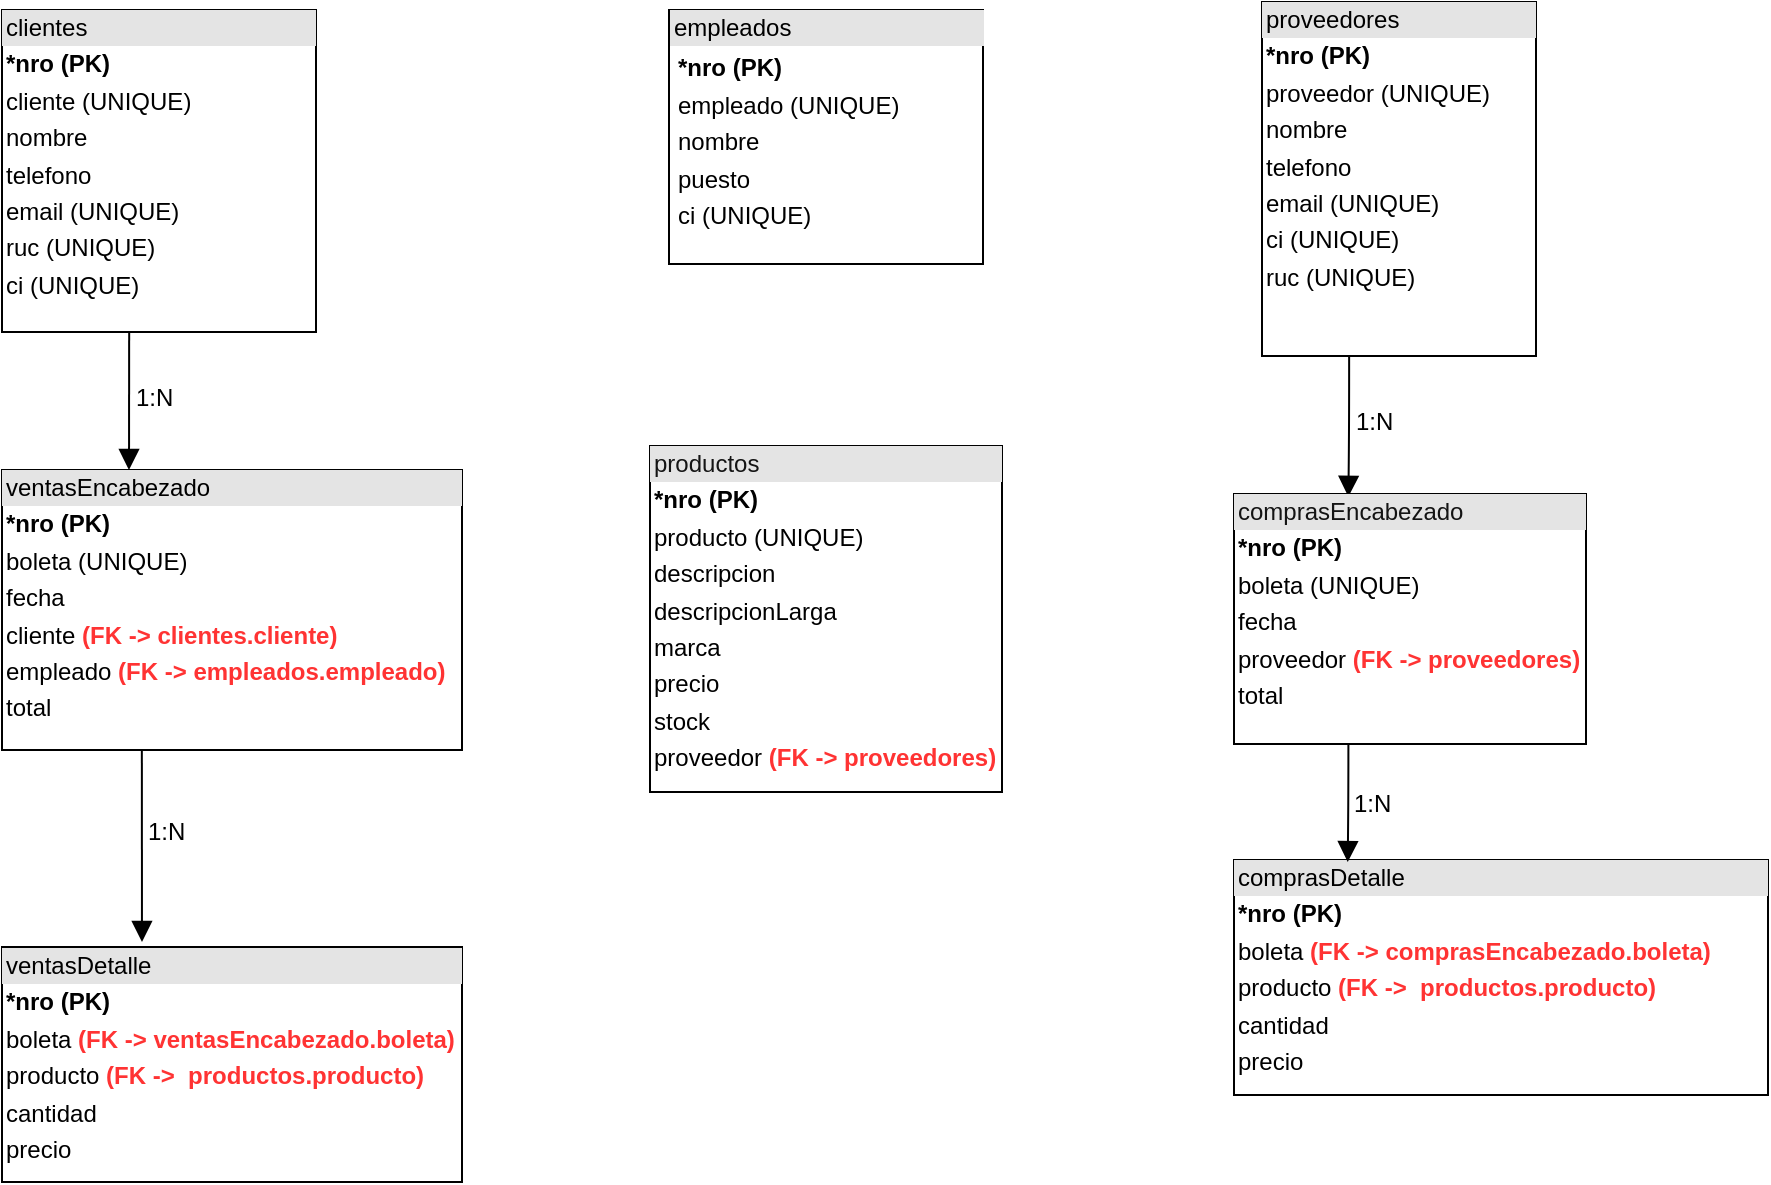 <mxfile version="26.0.16">
  <diagram name="Página-1" id="qBkgcTsKBcJQohdeti7l">
    <mxGraphModel dx="1647" dy="715" grid="0" gridSize="10" guides="1" tooltips="1" connect="1" arrows="1" fold="1" page="0" pageScale="1" pageWidth="827" pageHeight="1169" math="0" shadow="0">
      <root>
        <mxCell id="0" />
        <mxCell id="1" parent="0" />
        <mxCell id="ve465M_cnQb_Jyh_unpd-12" value="&lt;div style=&quot;box-sizing: border-box; width: 100%; background: rgb(228, 228, 228); padding: 2px;&quot;&gt;clientes&lt;/div&gt;&lt;div style=&quot;box-sizing: border-box; width: 100%; background-image: initial; background-position: initial; background-size: initial; background-repeat: initial; background-attachment: initial; background-origin: initial; background-clip: initial; padding: 2px;&quot;&gt;&lt;b&gt;*nro (PK)&lt;/b&gt;&lt;/div&gt;&lt;div style=&quot;box-sizing: border-box; width: 100%; background-image: initial; background-position: initial; background-size: initial; background-repeat: initial; background-attachment: initial; background-origin: initial; background-clip: initial; padding: 2px;&quot;&gt;cliente (UNIQUE)&lt;/div&gt;&lt;div style=&quot;box-sizing: border-box; width: 100%; background-image: initial; background-position: initial; background-size: initial; background-repeat: initial; background-attachment: initial; background-origin: initial; background-clip: initial; padding: 2px;&quot;&gt;nombre&lt;/div&gt;&lt;div style=&quot;box-sizing: border-box; width: 100%; background-image: initial; background-position: initial; background-size: initial; background-repeat: initial; background-attachment: initial; background-origin: initial; background-clip: initial; padding: 2px;&quot;&gt;telefono&lt;/div&gt;&lt;div style=&quot;box-sizing: border-box; width: 100%; background-image: initial; background-position: initial; background-size: initial; background-repeat: initial; background-attachment: initial; background-origin: initial; background-clip: initial; padding: 2px;&quot;&gt;email (UNIQUE)&lt;/div&gt;&lt;div style=&quot;box-sizing: border-box; width: 100%; background-image: initial; background-position: initial; background-size: initial; background-repeat: initial; background-attachment: initial; background-origin: initial; background-clip: initial; padding: 2px;&quot;&gt;ruc (UNIQUE)&lt;/div&gt;&lt;div style=&quot;box-sizing: border-box; width: 100%; background-image: initial; background-position: initial; background-size: initial; background-repeat: initial; background-attachment: initial; background-origin: initial; background-clip: initial; padding: 2px;&quot;&gt;ci (UNIQUE)&lt;/div&gt;" style="verticalAlign=top;align=left;overflow=fill;html=1;whiteSpace=wrap;rotation=0;" vertex="1" parent="1">
          <mxGeometry x="-395" y="40" width="157" height="161" as="geometry" />
        </mxCell>
        <mxCell id="ve465M_cnQb_Jyh_unpd-14" value="&lt;div style=&quot;box-sizing: border-box; width: 100%; background: rgb(228, 228, 228); padding: 2px;&quot;&gt;ventasEncabezado&lt;/div&gt;&lt;div style=&quot;box-sizing: border-box; width: 100%; background-image: initial; background-position: initial; background-size: initial; background-repeat: initial; background-attachment: initial; background-origin: initial; background-clip: initial; padding: 2px;&quot;&gt;&lt;b&gt;*nro (PK)&lt;/b&gt;&lt;/div&gt;&lt;div style=&quot;box-sizing: border-box; width: 100%; background-image: initial; background-position: initial; background-size: initial; background-repeat: initial; background-attachment: initial; background-origin: initial; background-clip: initial; padding: 2px;&quot;&gt;boleta (UNIQUE)&lt;/div&gt;&lt;div style=&quot;box-sizing: border-box; width: 100%; background-image: initial; background-position: initial; background-size: initial; background-repeat: initial; background-attachment: initial; background-origin: initial; background-clip: initial; padding: 2px;&quot;&gt;fecha&lt;/div&gt;&lt;div style=&quot;box-sizing: border-box; width: 100%; background-image: initial; background-position: initial; background-size: initial; background-repeat: initial; background-attachment: initial; background-origin: initial; background-clip: initial; padding: 2px;&quot;&gt;cliente &lt;font style=&quot;color: rgb(255, 51, 51);&quot;&gt;&lt;b&gt;(FK -&amp;gt; clientes.cliente)&lt;/b&gt;&lt;/font&gt;&lt;/div&gt;&lt;div style=&quot;box-sizing: border-box; width: 100%; background-image: initial; background-position: initial; background-size: initial; background-repeat: initial; background-attachment: initial; background-origin: initial; background-clip: initial; padding: 2px;&quot;&gt;empleado &lt;font style=&quot;color: rgb(255, 51, 51);&quot;&gt;&lt;b&gt;(FK -&amp;gt; empleados.empleado)&lt;/b&gt;&lt;/font&gt;&lt;/div&gt;&lt;div style=&quot;box-sizing: border-box; width: 100%; background-image: initial; background-position: initial; background-size: initial; background-repeat: initial; background-attachment: initial; background-origin: initial; background-clip: initial; padding: 2px;&quot;&gt;total&lt;/div&gt;" style="verticalAlign=top;align=left;overflow=fill;html=1;whiteSpace=wrap;rotation=0;" vertex="1" parent="1">
          <mxGeometry x="-395" y="270" width="230" height="140" as="geometry" />
        </mxCell>
        <mxCell id="ve465M_cnQb_Jyh_unpd-15" value="&lt;div style=&quot;box-sizing: border-box; width: 100%; background: rgb(228, 228, 228); padding: 2px;&quot;&gt;ventasDetalle&lt;/div&gt;&lt;div style=&quot;box-sizing: border-box; width: 100%; background-image: initial; background-position: initial; background-size: initial; background-repeat: initial; background-attachment: initial; background-origin: initial; background-clip: initial; padding: 2px;&quot;&gt;&lt;b&gt;*nro (PK)&lt;/b&gt;&lt;/div&gt;&lt;div style=&quot;box-sizing: border-box; width: 100%; background-image: initial; background-position: initial; background-size: initial; background-repeat: initial; background-attachment: initial; background-origin: initial; background-clip: initial; padding: 2px;&quot;&gt;boleta &lt;font style=&quot;color: rgb(255, 51, 51);&quot;&gt;&lt;b&gt;(FK -&amp;gt; ventasEncabezado.boleta)&lt;/b&gt;&lt;/font&gt;&lt;/div&gt;&lt;div style=&quot;box-sizing: border-box; width: 100%; background-image: initial; background-position: initial; background-size: initial; background-repeat: initial; background-attachment: initial; background-origin: initial; background-clip: initial; padding: 2px;&quot;&gt;producto &lt;font style=&quot;color: rgb(255, 51, 51);&quot;&gt;&lt;b&gt;(FK -&amp;gt;&amp;nbsp; productos.producto)&lt;/b&gt;&lt;/font&gt;&lt;/div&gt;&lt;div style=&quot;box-sizing: border-box; width: 100%; background-image: initial; background-position: initial; background-size: initial; background-repeat: initial; background-attachment: initial; background-origin: initial; background-clip: initial; padding: 2px;&quot;&gt;cantidad&lt;/div&gt;&lt;div style=&quot;box-sizing: border-box; width: 100%; background-image: initial; background-position: initial; background-size: initial; background-repeat: initial; background-attachment: initial; background-origin: initial; background-clip: initial; padding: 2px;&quot;&gt;precio&lt;/div&gt;" style="verticalAlign=top;align=left;overflow=fill;html=1;whiteSpace=wrap;rotation=0;" vertex="1" parent="1">
          <mxGeometry x="-395" y="508.5" width="230" height="117.5" as="geometry" />
        </mxCell>
        <mxCell id="ve465M_cnQb_Jyh_unpd-16" value="&lt;div style=&quot;box-sizing: border-box; width: 100%; background: rgb(228, 228, 228); padding: 2px;&quot;&gt;&lt;span style=&quot;background-color: transparent;&quot;&gt;proveedores&lt;/span&gt;&lt;span style=&quot;color: rgba(0, 0, 0, 0); font-family: monospace; font-size: 0px; text-wrap-mode: nowrap; background-color: transparent;&quot;&gt;%3CmxGraphModel%3E%3Croot%3E%3CmxCell%20id%3D%220%22%2F%3E%3CmxCell%20id%3D%221%22%20parent%3D%220%22%2F%3E%3CmxCell%20id%3D%222%22%20value%3D%22%26lt%3Bdiv%20style%3D%26quot%3Bbox-sizing%3A%20border-box%3B%20width%3A%20100%25%3B%20background%3A%20rgb(228%2C%20228%2C%20228)%3B%20padding%3A%202px%3B%26quot%3B%26gt%3BventasEncabezado%26lt%3B%2Fdiv%26gt%3B%26lt%3Bdiv%20style%3D%26quot%3Bbox-sizing%3A%20border-box%3B%20width%3A%20100%25%3B%20background-image%3A%20initial%3B%20background-position%3A%20initial%3B%20background-size%3A%20initial%3B%20background-repeat%3A%20initial%3B%20background-attachment%3A%20initial%3B%20background-origin%3A%20initial%3B%20background-clip%3A%20initial%3B%20padding%3A%202px%3B%26quot%3B%26gt%3B*nro%26amp%3Bnbsp%3B%26lt%3B%2Fdiv%26gt%3B%26lt%3Bdiv%20style%3D%26quot%3Bbox-sizing%3A%20border-box%3B%20width%3A%20100%25%3B%20background-image%3A%20initial%3B%20background-position%3A%20initial%3B%20background-size%3A%20initial%3B%20background-repeat%3A%20initial%3B%20background-attachment%3A%20initial%3B%20background-origin%3A%20initial%3B%20background-clip%3A%20initial%3B%20padding%3A%202px%3B%26quot%3B%26gt%3Bboleta%20(UNIQUE)%26lt%3B%2Fdiv%26gt%3B%26lt%3Bdiv%20style%3D%26quot%3Bbox-sizing%3A%20border-box%3B%20width%3A%20100%25%3B%20background-image%3A%20initial%3B%20background-position%3A%20initial%3B%20background-size%3A%20initial%3B%20background-repeat%3A%20initial%3B%20background-attachment%3A%20initial%3B%20background-origin%3A%20initial%3B%20background-clip%3A%20initial%3B%20padding%3A%202px%3B%26quot%3B%26gt%3Bfecha%26lt%3B%2Fdiv%26gt%3B%26lt%3Bdiv%20style%3D%26quot%3Bbox-sizing%3A%20border-box%3B%20width%3A%20100%25%3B%20background-image%3A%20initial%3B%20background-position%3A%20initial%3B%20background-size%3A%20initial%3B%20background-repeat%3A%20initial%3B%20background-attachment%3A%20initial%3B%20background-origin%3A%20initial%3B%20background-clip%3A%20initial%3B%20padding%3A%202px%3B%26quot%3B%26gt%3Bcliente%20(FK%20-%26amp%3Bgt%3B%20clientes.clliente)%26lt%3B%2Fdiv%26gt%3B%26lt%3Bdiv%20style%3D%26quot%3Bbox-sizing%3A%20border-box%3B%20width%3A%20100%25%3B%20background-image%3A%20initial%3B%20background-position%3A%20initial%3B%20background-size%3A%20initial%3B%20background-repeat%3A%20initial%3B%20background-attachment%3A%20initial%3B%20background-origin%3A%20initial%3B%20background-clip%3A%20initial%3B%20padding%3A%202px%3B%26quot%3B%26gt%3Bempleado%20(FK%20-%26amp%3Bgt%3B%20empleados.empleado)%26lt%3B%2Fdiv%26gt%3B%26lt%3Bdiv%20style%3D%26quot%3Bbox-sizing%3A%20border-box%3B%20width%3A%20100%25%3B%20background-image%3A%20initial%3B%20background-position%3A%20initial%3B%20background-size%3A%20initial%3B%20background-repeat%3A%20initial%3B%20background-attachment%3A%20initial%3B%20background-origin%3A%20initial%3B%20background-clip%3A%20initial%3B%20padding%3A%202px%3B%26quot%3B%26gt%3Btotal%26lt%3B%2Fdiv%26gt%3B%22%20style%3D%22verticalAlign%3Dtop%3Balign%3Dleft%3Boverflow%3Dfill%3Bhtml%3D1%3BwhiteSpace%3Dwrap%3Brotation%3D0%3B%22%20vertex%3D%221%22%20parent%3D%221%22%3E%3CmxGeometry%20x%3D%22-395%22%20y%3D%22238%22%20width%3D%22260%22%20height%3D%22173%22%20as%3D%22geometry%22%2F%3E%3C%2FmxCell%3E%3C%2Froot%3E%3C%2FmxGraphModel%3Epr&lt;/span&gt;&lt;/div&gt;&lt;div style=&quot;box-sizing: border-box; width: 100%; background-image: initial; background-position: initial; background-size: initial; background-repeat: initial; background-attachment: initial; background-origin: initial; background-clip: initial; padding: 2px;&quot;&gt;&lt;b&gt;*nro (PK)&lt;/b&gt;&lt;/div&gt;&lt;div style=&quot;box-sizing: border-box; width: 100%; background-image: initial; background-position: initial; background-size: initial; background-repeat: initial; background-attachment: initial; background-origin: initial; background-clip: initial; padding: 2px;&quot;&gt;proveedor (UNIQUE)&lt;/div&gt;&lt;div style=&quot;box-sizing: border-box; width: 100%; background-image: initial; background-position: initial; background-size: initial; background-repeat: initial; background-attachment: initial; background-origin: initial; background-clip: initial; padding: 2px;&quot;&gt;nombre&amp;nbsp;&lt;/div&gt;&lt;div style=&quot;box-sizing: border-box; width: 100%; background-image: initial; background-position: initial; background-size: initial; background-repeat: initial; background-attachment: initial; background-origin: initial; background-clip: initial; padding: 2px;&quot;&gt;telefono&lt;/div&gt;&lt;div style=&quot;box-sizing: border-box; width: 100%; background-image: initial; background-position: initial; background-size: initial; background-repeat: initial; background-attachment: initial; background-origin: initial; background-clip: initial; padding: 2px;&quot;&gt;email (UNIQUE)&lt;/div&gt;&lt;div style=&quot;box-sizing: border-box; width: 100%; background-image: initial; background-position: initial; background-size: initial; background-repeat: initial; background-attachment: initial; background-origin: initial; background-clip: initial; padding: 2px;&quot;&gt;ci (UNIQUE)&lt;/div&gt;&lt;div style=&quot;box-sizing: border-box; width: 100%; background-image: initial; background-position: initial; background-size: initial; background-repeat: initial; background-attachment: initial; background-origin: initial; background-clip: initial; padding: 2px;&quot;&gt;ruc (UNIQUE)&lt;/div&gt;" style="verticalAlign=top;align=left;overflow=fill;html=1;whiteSpace=wrap;rotation=0;" vertex="1" parent="1">
          <mxGeometry x="235" y="36" width="137" height="177" as="geometry" />
        </mxCell>
        <mxCell id="ve465M_cnQb_Jyh_unpd-17" value="&lt;div style=&quot;box-sizing: border-box; width: 100%; background: rgb(228, 228, 228); padding: 2px;&quot;&gt;&lt;span style=&quot;background-color: transparent;&quot;&gt;&lt;font style=&quot;color: rgb(20, 20, 20);&quot;&gt;productos&lt;/font&gt;&lt;/span&gt;&lt;span style=&quot;color: rgba(0, 0, 0, 0); font-family: monospace; font-size: 0px; text-wrap-mode: nowrap; background-color: transparent;&quot;&gt;%3CmxGraphModel%3E%3Croot%3E%3CmxCell%20id%3D%220%22%2F%3E%3CmxCell%20id%3D%221%22%20parent%3D%220%22%2F%3E%3CmxCell%20id%3D%222%22%20value%3D%22%26lt%3Bdiv%20style%3D%26quot%3Bbox-sizing%3A%20border-box%3B%20width%3A%20100%25%3B%20background%3A%20rgb(228%2C%20228%2C%20228)%3B%20padding%3A%202px%3B%26quot%3B%26gt%3BventasEncabezado%26lt%3B%2Fdiv%26gt%3B%26lt%3Bdiv%20style%3D%26quot%3Bbox-sizing%3A%20border-box%3B%20width%3A%20100%25%3B%20background-image%3A%20initial%3B%20background-position%3A%20initial%3B%20background-size%3A%20initial%3B%20background-repeat%3A%20initial%3B%20background-attachment%3A%20initial%3B%20background-origin%3A%20initial%3B%20background-clip%3A%20initial%3B%20padding%3A%202px%3B%26quot%3B%26gt%3B*nro%26amp%3Bnbsp%3B%26lt%3B%2Fdiv%26gt%3B%26lt%3Bdiv%20style%3D%26quot%3Bbox-sizing%3A%20border-box%3B%20width%3A%20100%25%3B%20background-image%3A%20initial%3B%20background-position%3A%20initial%3B%20background-size%3A%20initial%3B%20background-repeat%3A%20initial%3B%20background-attachment%3A%20initial%3B%20background-origin%3A%20initial%3B%20background-clip%3A%20initial%3B%20padding%3A%202px%3B%26quot%3B%26gt%3Bboleta%20(UNIQUE)%26lt%3B%2Fdiv%26gt%3B%26lt%3Bdiv%20style%3D%26quot%3Bbox-sizing%3A%20border-box%3B%20width%3A%20100%25%3B%20background-image%3A%20initial%3B%20background-position%3A%20initial%3B%20background-size%3A%20initial%3B%20background-repeat%3A%20initial%3B%20background-attachment%3A%20initial%3B%20background-origin%3A%20initial%3B%20background-clip%3A%20initial%3B%20padding%3A%202px%3B%26quot%3B%26gt%3Bfecha%26lt%3B%2Fdiv%26gt%3B%26lt%3Bdiv%20style%3D%26quot%3Bbox-sizing%3A%20border-box%3B%20width%3A%20100%25%3B%20background-image%3A%20initial%3B%20background-position%3A%20initial%3B%20background-size%3A%20initial%3B%20background-repeat%3A%20initial%3B%20background-attachment%3A%20initial%3B%20background-origin%3A%20initial%3B%20background-clip%3A%20initial%3B%20padding%3A%202px%3B%26quot%3B%26gt%3Bcliente%20(FK%20-%26amp%3Bgt%3B%20clientes.clliente)%26lt%3B%2Fdiv%26gt%3B%26lt%3Bdiv%20style%3D%26quot%3Bbox-sizing%3A%20border-box%3B%20width%3A%20100%25%3B%20background-image%3A%20initial%3B%20background-position%3A%20initial%3B%20background-size%3A%20initial%3B%20background-repeat%3A%20initial%3B%20background-attachment%3A%20initial%3B%20background-origin%3A%20initial%3B%20background-clip%3A%20initial%3B%20padding%3A%202px%3B%26quot%3B%26gt%3Bempleado%20(FK%20-%26amp%3Bgt%3B%20empleados.empleado)%26lt%3B%2Fdiv%26gt%3B%26lt%3Bdiv%20style%3D%26quot%3Bbox-sizing%3A%20border-box%3B%20width%3A%20100%25%3B%20background-image%3A%20initial%3B%20background-position%3A%20initial%3B%20background-size%3A%20initial%3B%20background-repeat%3A%20initial%3B%20background-attachment%3A%20initial%3B%20background-origin%3A%20initial%3B%20background-clip%3A%20initial%3B%20padding%3A%202px%3B%26quot%3B%26gt%3Btotal%26lt%3B%2Fdiv%26gt%3B%22%20style%3D%22verticalAlign%3Dtop%3Balign%3Dleft%3Boverflow%3Dfill%3Bhtml%3D1%3BwhiteSpace%3Dwrap%3Brotation%3D0%3B%22%20vertex%3D%221%22%20parent%3D%221%22%3E%3CmxGeometry%20x%3D%22-395%22%20y%3D%22238%22%20width%3D%22260%22%20height%3D%22173%22%20as%3D%22geometry%22%2F%3E%3C%2FmxCell%3E%3C%2Froot%3E%3C%2FmxGraphModel%3Epr&lt;/span&gt;&lt;/div&gt;&lt;div style=&quot;box-sizing: border-box; width: 100%; background-image: initial; background-position: initial; background-size: initial; background-repeat: initial; background-attachment: initial; background-origin: initial; background-clip: initial; padding: 2px;&quot;&gt;&lt;b&gt;*nro (PK)&lt;/b&gt;&lt;/div&gt;&lt;div style=&quot;box-sizing: border-box; width: 100%; background-image: initial; background-position: initial; background-size: initial; background-repeat: initial; background-attachment: initial; background-origin: initial; background-clip: initial; padding: 2px;&quot;&gt;producto (UNIQUE)&lt;/div&gt;&lt;div style=&quot;box-sizing: border-box; width: 100%; background-image: initial; background-position: initial; background-size: initial; background-repeat: initial; background-attachment: initial; background-origin: initial; background-clip: initial; padding: 2px;&quot;&gt;descripcion&lt;/div&gt;&lt;div style=&quot;box-sizing: border-box; width: 100%; background-image: initial; background-position: initial; background-size: initial; background-repeat: initial; background-attachment: initial; background-origin: initial; background-clip: initial; padding: 2px;&quot;&gt;descripcionLarga&lt;/div&gt;&lt;div style=&quot;box-sizing: border-box; width: 100%; background-image: initial; background-position: initial; background-size: initial; background-repeat: initial; background-attachment: initial; background-origin: initial; background-clip: initial; padding: 2px;&quot;&gt;marca&lt;/div&gt;&lt;div style=&quot;box-sizing: border-box; width: 100%; background-image: initial; background-position: initial; background-size: initial; background-repeat: initial; background-attachment: initial; background-origin: initial; background-clip: initial; padding: 2px;&quot;&gt;precio&lt;/div&gt;&lt;div style=&quot;box-sizing: border-box; width: 100%; background-image: initial; background-position: initial; background-size: initial; background-repeat: initial; background-attachment: initial; background-origin: initial; background-clip: initial; padding: 2px;&quot;&gt;stock&lt;/div&gt;&lt;div style=&quot;box-sizing: border-box; width: 100%; background-image: initial; background-position: initial; background-size: initial; background-repeat: initial; background-attachment: initial; background-origin: initial; background-clip: initial; padding: 2px;&quot;&gt;proveedor &lt;font style=&quot;color: rgb(255, 51, 51);&quot;&gt;&lt;b&gt;(FK -&amp;gt; proveedores)&lt;/b&gt;&lt;/font&gt;&lt;/div&gt;" style="verticalAlign=top;align=left;overflow=fill;html=1;whiteSpace=wrap;rotation=0;" vertex="1" parent="1">
          <mxGeometry x="-71" y="258" width="176" height="173" as="geometry" />
        </mxCell>
        <mxCell id="ve465M_cnQb_Jyh_unpd-20" value="1:N" style="endArrow=block;endFill=1;html=1;edgeStyle=orthogonalEdgeStyle;align=left;verticalAlign=top;rounded=0;fontSize=12;startSize=8;endSize=8;curved=1;exitX=0.405;exitY=0.997;exitDx=0;exitDy=0;exitPerimeter=0;entryX=0.276;entryY=0;entryDx=0;entryDy=0;entryPerimeter=0;" edge="1" parent="1" source="ve465M_cnQb_Jyh_unpd-12" target="ve465M_cnQb_Jyh_unpd-14">
          <mxGeometry x="-0.455" y="1" relative="1" as="geometry">
            <mxPoint x="-331" y="199" as="sourcePoint" />
            <mxPoint x="-331" y="265" as="targetPoint" />
            <mxPoint as="offset" />
          </mxGeometry>
        </mxCell>
        <mxCell id="ve465M_cnQb_Jyh_unpd-22" value="1:N" style="endArrow=block;endFill=1;html=1;edgeStyle=orthogonalEdgeStyle;align=left;verticalAlign=top;rounded=0;fontSize=12;startSize=8;endSize=8;curved=1;exitX=0.304;exitY=1;exitDx=0;exitDy=0;exitPerimeter=0;" edge="1" parent="1" source="ve465M_cnQb_Jyh_unpd-14">
          <mxGeometry x="-0.455" y="1" relative="1" as="geometry">
            <mxPoint x="-325" y="440" as="sourcePoint" />
            <mxPoint x="-325" y="506" as="targetPoint" />
            <mxPoint as="offset" />
          </mxGeometry>
        </mxCell>
        <mxCell id="ve465M_cnQb_Jyh_unpd-24" value="1:N" style="endArrow=block;endFill=1;html=1;edgeStyle=orthogonalEdgeStyle;align=left;verticalAlign=top;rounded=0;fontSize=12;startSize=8;endSize=8;curved=1;exitX=0.318;exitY=0.998;exitDx=0;exitDy=0;exitPerimeter=0;entryX=0.325;entryY=0.011;entryDx=0;entryDy=0;entryPerimeter=0;" edge="1" parent="1" source="ve465M_cnQb_Jyh_unpd-16" target="ve465M_cnQb_Jyh_unpd-27">
          <mxGeometry x="-0.455" y="1" relative="1" as="geometry">
            <mxPoint x="-30" y="440" as="sourcePoint" />
            <mxPoint x="-30" y="506" as="targetPoint" />
            <mxPoint as="offset" />
          </mxGeometry>
        </mxCell>
        <mxCell id="ve465M_cnQb_Jyh_unpd-26" value="&lt;div style=&quot;box-sizing: border-box; width: 100%; background: rgb(228, 228, 228); padding: 2px;&quot;&gt;empleados&lt;/div&gt;&lt;div style=&quot;box-sizing: border-box; width: 100%; background-image: initial; background-position: initial; background-size: initial; background-repeat: initial; background-attachment: initial; background-origin: initial; background-clip: initial; padding: 2px;&quot;&gt;&lt;div style=&quot;background-image: initial; background-position: initial; background-size: initial; background-repeat: initial; background-attachment: initial; background-origin: initial; background-clip: initial; box-sizing: border-box; width: 260px; padding: 2px;&quot;&gt;&lt;b&gt;*nro (PK)&lt;/b&gt;&lt;/div&gt;&lt;div style=&quot;background-image: initial; background-position: initial; background-size: initial; background-repeat: initial; background-attachment: initial; background-origin: initial; background-clip: initial; box-sizing: border-box; width: 260px; padding: 2px;&quot;&gt;empleado (UNIQUE)&lt;/div&gt;&lt;div style=&quot;background-image: initial; background-position: initial; background-size: initial; background-repeat: initial; background-attachment: initial; background-origin: initial; background-clip: initial; box-sizing: border-box; width: 260px; padding: 2px;&quot;&gt;nombre&amp;nbsp;&lt;/div&gt;&lt;div style=&quot;background-image: initial; background-position: initial; background-size: initial; background-repeat: initial; background-attachment: initial; background-origin: initial; background-clip: initial; box-sizing: border-box; width: 260px; padding: 2px;&quot;&gt;puesto&lt;/div&gt;&lt;div style=&quot;background-image: initial; background-position: initial; background-size: initial; background-repeat: initial; background-attachment: initial; background-origin: initial; background-clip: initial; box-sizing: border-box; width: 260px; padding: 2px;&quot;&gt;ci (UNIQUE)&lt;/div&gt;&lt;/div&gt;" style="verticalAlign=top;align=left;overflow=fill;html=1;whiteSpace=wrap;rotation=0;" vertex="1" parent="1">
          <mxGeometry x="-61.5" y="40" width="157" height="127" as="geometry" />
        </mxCell>
        <mxCell id="ve465M_cnQb_Jyh_unpd-27" value="&lt;div style=&quot;box-sizing: border-box; width: 100%; background: rgb(228, 228, 228); padding: 2px;&quot;&gt;&lt;span style=&quot;background-color: transparent;&quot;&gt;&lt;font style=&quot;color: rgb(20, 20, 20);&quot;&gt;comprasEncabezado&lt;/font&gt;&lt;/span&gt;&lt;span style=&quot;color: rgba(0, 0, 0, 0); font-family: monospace; font-size: 0px; text-wrap-mode: nowrap; background-color: transparent;&quot;&gt;%3CmxGraphModel%3E%3Croot%3E%3CmxCell%20id%3D%220%22%2F%3E%3CmxCell%20id%3D%221%22%20parent%3D%220%22%2F%3E%3CmxCell%20id%3D%222%22%20value%3D%22%26lt%3Bdiv%20style%3D%26quot%3Bbox-sizing%3A%20border-box%3B%20width%3A%20100%25%3B%20background%3A%20rgb(228%2C%20228%2C%20228)%3B%20padding%3A%202px%3B%26quot%3B%26gt%3BventasEncabezado%26lt%3B%2Fdiv%26gt%3B%26lt%3Bdiv%20style%3D%26quot%3Bbox-sizing%3A%20border-box%3B%20width%3A%20100%25%3B%20background-image%3A%20initial%3B%20background-position%3A%20initial%3B%20background-size%3A%20initial%3B%20background-repeat%3A%20initial%3B%20background-attachment%3A%20initial%3B%20background-origin%3A%20initial%3B%20background-clip%3A%20initial%3B%20padding%3A%202px%3B%26quot%3B%26gt%3B*nro%26amp%3Bnbsp%3B%26lt%3B%2Fdiv%26gt%3B%26lt%3Bdiv%20style%3D%26quot%3Bbox-sizing%3A%20border-box%3B%20width%3A%20100%25%3B%20background-image%3A%20initial%3B%20background-position%3A%20initial%3B%20background-size%3A%20initial%3B%20background-repeat%3A%20initial%3B%20background-attachment%3A%20initial%3B%20background-origin%3A%20initial%3B%20background-clip%3A%20initial%3B%20padding%3A%202px%3B%26quot%3B%26gt%3Bboleta%20(UNIQUE)%26lt%3B%2Fdiv%26gt%3B%26lt%3Bdiv%20style%3D%26quot%3Bbox-sizing%3A%20border-box%3B%20width%3A%20100%25%3B%20background-image%3A%20initial%3B%20background-position%3A%20initial%3B%20background-size%3A%20initial%3B%20background-repeat%3A%20initial%3B%20background-attachment%3A%20initial%3B%20background-origin%3A%20initial%3B%20background-clip%3A%20initial%3B%20padding%3A%202px%3B%26quot%3B%26gt%3Bfecha%26lt%3B%2Fdiv%26gt%3B%26lt%3Bdiv%20style%3D%26quot%3Bbox-sizing%3A%20border-box%3B%20width%3A%20100%25%3B%20background-image%3A%20initial%3B%20background-position%3A%20initial%3B%20background-size%3A%20initial%3B%20background-repeat%3A%20initial%3B%20background-attachment%3A%20initial%3B%20background-origin%3A%20initial%3B%20background-clip%3A%20initial%3B%20padding%3A%202px%3B%26quot%3B%26gt%3Bcliente%20(FK%20-%26amp%3Bgt%3B%20clientes.clliente)%26lt%3B%2Fdiv%26gt%3B%26lt%3Bdiv%20style%3D%26quot%3Bbox-sizing%3A%20border-box%3B%20width%3A%20100%25%3B%20background-image%3A%20initial%3B%20background-position%3A%20initial%3B%20background-size%3A%20initial%3B%20background-repeat%3A%20initial%3B%20background-attachment%3A%20initial%3B%20background-origin%3A%20initial%3B%20background-clip%3A%20initial%3B%20padding%3A%202px%3B%26quot%3B%26gt%3Bempleado%20(FK%20-%26amp%3Bgt%3B%20empleados.empleado)%26lt%3B%2Fdiv%26gt%3B%26lt%3Bdiv%20style%3D%26quot%3Bbox-sizing%3A%20border-box%3B%20width%3A%20100%25%3B%20background-image%3A%20initial%3B%20background-position%3A%20initial%3B%20background-size%3A%20initial%3B%20background-repeat%3A%20initial%3B%20background-attachment%3A%20initial%3B%20background-origin%3A%20initial%3B%20background-clip%3A%20initial%3B%20padding%3A%202px%3B%26quot%3B%26gt%3Btotal%26lt%3B%2Fdiv%26gt%3B%22%20style%3D%22verticalAlign%3Dtop%3Balign%3Dleft%3Boverflow%3Dfill%3Bhtml%3D1%3BwhiteSpace%3Dwrap%3Brotation%3D0%3B%22%20vertex%3D%221%22%20parent%3D%221%22%3E%3CmxGeometry%20x%3D%22-395%22%20y%3D%22238%22%20width%3D%22260%22%20height%3D%22173%22%20as%3D%22geometry%22%2F%3E%3C%2FmxCell%3E%3C%2Froot%3E%3C%2FmxGraphModel%3Epr&lt;/span&gt;&lt;/div&gt;&lt;div style=&quot;box-sizing: border-box; width: 100%; background-image: initial; background-position: initial; background-size: initial; background-repeat: initial; background-attachment: initial; background-origin: initial; background-clip: initial; padding: 2px;&quot;&gt;&lt;b&gt;*nro (PK)&lt;/b&gt;&lt;/div&gt;&lt;div style=&quot;box-sizing: border-box; width: 100%; background-image: initial; background-position: initial; background-size: initial; background-repeat: initial; background-attachment: initial; background-origin: initial; background-clip: initial; padding: 2px;&quot;&gt;boleta (UNIQUE)&lt;/div&gt;&lt;div style=&quot;box-sizing: border-box; width: 100%; background-image: initial; background-position: initial; background-size: initial; background-repeat: initial; background-attachment: initial; background-origin: initial; background-clip: initial; padding: 2px;&quot;&gt;fecha&lt;/div&gt;&lt;div style=&quot;box-sizing: border-box; width: 100%; background-image: initial; background-position: initial; background-size: initial; background-repeat: initial; background-attachment: initial; background-origin: initial; background-clip: initial; padding: 2px;&quot;&gt;&lt;span style=&quot;background-color: transparent; color: light-dark(rgb(0, 0, 0), rgb(255, 255, 255));&quot;&gt;proveedor &lt;/span&gt;&lt;font style=&quot;background-color: transparent; color: rgb(255, 51, 51);&quot;&gt;&lt;b&gt;(FK -&amp;gt; proveedores)&lt;/b&gt;&lt;/font&gt;&lt;/div&gt;&lt;div style=&quot;box-sizing: border-box; width: 100%; background-image: initial; background-position: initial; background-size: initial; background-repeat: initial; background-attachment: initial; background-origin: initial; background-clip: initial; padding: 2px;&quot;&gt;total&lt;/div&gt;" style="verticalAlign=top;align=left;overflow=fill;html=1;whiteSpace=wrap;rotation=0;" vertex="1" parent="1">
          <mxGeometry x="221" y="282" width="176" height="125" as="geometry" />
        </mxCell>
        <mxCell id="ve465M_cnQb_Jyh_unpd-29" value="&lt;div style=&quot;box-sizing: border-box; width: 100%; background: rgb(228, 228, 228); padding: 2px;&quot;&gt;comprasDetalle&lt;/div&gt;&lt;div style=&quot;box-sizing: border-box; width: 100%; background-image: initial; background-position: initial; background-size: initial; background-repeat: initial; background-attachment: initial; background-origin: initial; background-clip: initial; padding: 2px;&quot;&gt;&lt;b&gt;*nro (PK)&lt;/b&gt;&lt;/div&gt;&lt;div style=&quot;box-sizing: border-box; width: 100%; background-image: initial; background-position: initial; background-size: initial; background-repeat: initial; background-attachment: initial; background-origin: initial; background-clip: initial; padding: 2px;&quot;&gt;boleta &lt;font style=&quot;color: rgb(255, 51, 51);&quot;&gt;&lt;b&gt;(FK -&amp;gt; comprasEncabezado.boleta)&lt;/b&gt;&lt;/font&gt;&lt;/div&gt;&lt;div style=&quot;box-sizing: border-box; width: 100%; background-image: initial; background-position: initial; background-size: initial; background-repeat: initial; background-attachment: initial; background-origin: initial; background-clip: initial; padding: 2px;&quot;&gt;producto &lt;font style=&quot;color: rgb(255, 51, 51);&quot;&gt;&lt;b&gt;(FK -&amp;gt;&amp;nbsp; productos.producto)&lt;/b&gt;&lt;/font&gt;&lt;/div&gt;&lt;div style=&quot;box-sizing: border-box; width: 100%; background-image: initial; background-position: initial; background-size: initial; background-repeat: initial; background-attachment: initial; background-origin: initial; background-clip: initial; padding: 2px;&quot;&gt;cantidad&lt;/div&gt;&lt;div style=&quot;box-sizing: border-box; width: 100%; background-image: initial; background-position: initial; background-size: initial; background-repeat: initial; background-attachment: initial; background-origin: initial; background-clip: initial; padding: 2px;&quot;&gt;precio&lt;/div&gt;" style="verticalAlign=top;align=left;overflow=fill;html=1;whiteSpace=wrap;rotation=0;" vertex="1" parent="1">
          <mxGeometry x="221" y="465" width="267" height="117.5" as="geometry" />
        </mxCell>
        <mxCell id="ve465M_cnQb_Jyh_unpd-31" value="1:N" style="endArrow=block;endFill=1;html=1;edgeStyle=orthogonalEdgeStyle;align=left;verticalAlign=top;rounded=0;fontSize=12;startSize=8;endSize=8;curved=1;exitX=0.325;exitY=0.999;exitDx=0;exitDy=0;exitPerimeter=0;entryX=0.213;entryY=0.009;entryDx=0;entryDy=0;entryPerimeter=0;" edge="1" parent="1" source="ve465M_cnQb_Jyh_unpd-27" target="ve465M_cnQb_Jyh_unpd-29">
          <mxGeometry x="-0.455" y="1" relative="1" as="geometry">
            <mxPoint x="279" y="406" as="sourcePoint" />
            <mxPoint x="292" y="475" as="targetPoint" />
            <mxPoint as="offset" />
          </mxGeometry>
        </mxCell>
      </root>
    </mxGraphModel>
  </diagram>
</mxfile>
